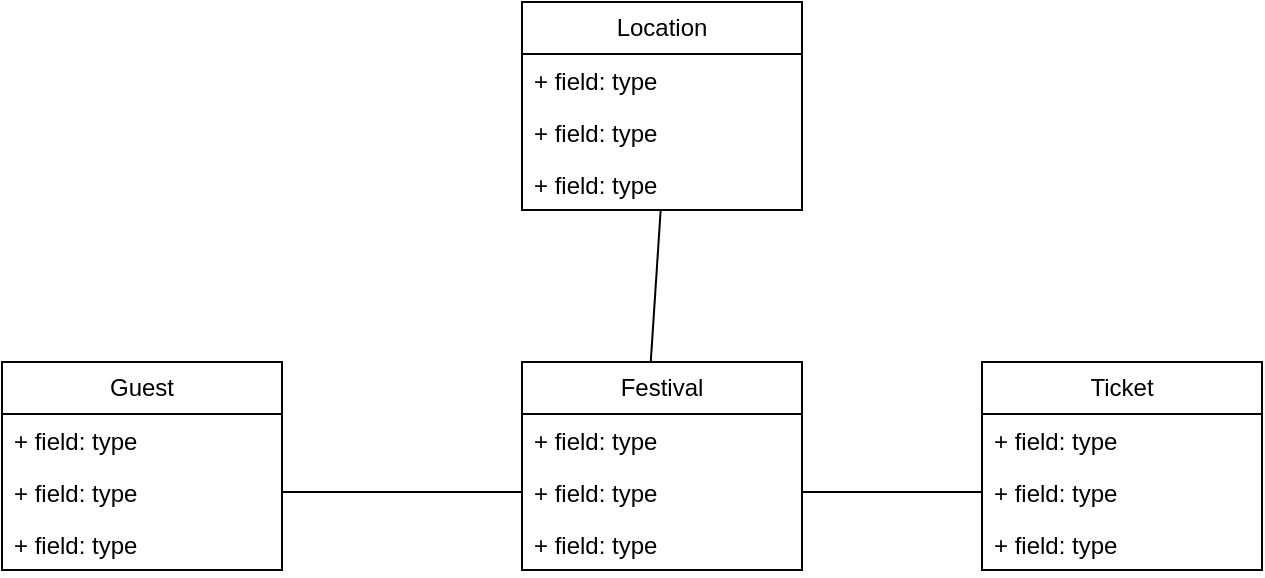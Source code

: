 <mxfile version="21.3.7" type="device">
  <diagram name="Page-1" id="3-hAL7DCcZ8-mN492_cr">
    <mxGraphModel dx="847" dy="502" grid="1" gridSize="10" guides="1" tooltips="1" connect="1" arrows="1" fold="1" page="1" pageScale="1" pageWidth="827" pageHeight="1169" math="0" shadow="0">
      <root>
        <mxCell id="0" />
        <mxCell id="1" parent="0" />
        <mxCell id="6jM3rLquw-8ME2cNLFSn-3" value="Guest" style="swimlane;fontStyle=0;childLayout=stackLayout;horizontal=1;startSize=26;fillColor=none;horizontalStack=0;resizeParent=1;resizeParentMax=0;resizeLast=0;collapsible=1;marginBottom=0;whiteSpace=wrap;html=1;" vertex="1" parent="1">
          <mxGeometry x="140" y="420" width="140" height="104" as="geometry" />
        </mxCell>
        <mxCell id="6jM3rLquw-8ME2cNLFSn-4" value="+ field: type" style="text;strokeColor=none;fillColor=none;align=left;verticalAlign=top;spacingLeft=4;spacingRight=4;overflow=hidden;rotatable=0;points=[[0,0.5],[1,0.5]];portConstraint=eastwest;whiteSpace=wrap;html=1;" vertex="1" parent="6jM3rLquw-8ME2cNLFSn-3">
          <mxGeometry y="26" width="140" height="26" as="geometry" />
        </mxCell>
        <mxCell id="6jM3rLquw-8ME2cNLFSn-5" value="+ field: type" style="text;strokeColor=none;fillColor=none;align=left;verticalAlign=top;spacingLeft=4;spacingRight=4;overflow=hidden;rotatable=0;points=[[0,0.5],[1,0.5]];portConstraint=eastwest;whiteSpace=wrap;html=1;" vertex="1" parent="6jM3rLquw-8ME2cNLFSn-3">
          <mxGeometry y="52" width="140" height="26" as="geometry" />
        </mxCell>
        <mxCell id="6jM3rLquw-8ME2cNLFSn-6" value="+ field: type" style="text;strokeColor=none;fillColor=none;align=left;verticalAlign=top;spacingLeft=4;spacingRight=4;overflow=hidden;rotatable=0;points=[[0,0.5],[1,0.5]];portConstraint=eastwest;whiteSpace=wrap;html=1;" vertex="1" parent="6jM3rLquw-8ME2cNLFSn-3">
          <mxGeometry y="78" width="140" height="26" as="geometry" />
        </mxCell>
        <mxCell id="6jM3rLquw-8ME2cNLFSn-7" value="Festival" style="swimlane;fontStyle=0;childLayout=stackLayout;horizontal=1;startSize=26;fillColor=none;horizontalStack=0;resizeParent=1;resizeParentMax=0;resizeLast=0;collapsible=1;marginBottom=0;whiteSpace=wrap;html=1;" vertex="1" parent="1">
          <mxGeometry x="400" y="420" width="140" height="104" as="geometry" />
        </mxCell>
        <mxCell id="6jM3rLquw-8ME2cNLFSn-8" value="+ field: type" style="text;strokeColor=none;fillColor=none;align=left;verticalAlign=top;spacingLeft=4;spacingRight=4;overflow=hidden;rotatable=0;points=[[0,0.5],[1,0.5]];portConstraint=eastwest;whiteSpace=wrap;html=1;" vertex="1" parent="6jM3rLquw-8ME2cNLFSn-7">
          <mxGeometry y="26" width="140" height="26" as="geometry" />
        </mxCell>
        <mxCell id="6jM3rLquw-8ME2cNLFSn-9" value="+ field: type" style="text;strokeColor=none;fillColor=none;align=left;verticalAlign=top;spacingLeft=4;spacingRight=4;overflow=hidden;rotatable=0;points=[[0,0.5],[1,0.5]];portConstraint=eastwest;whiteSpace=wrap;html=1;" vertex="1" parent="6jM3rLquw-8ME2cNLFSn-7">
          <mxGeometry y="52" width="140" height="26" as="geometry" />
        </mxCell>
        <mxCell id="6jM3rLquw-8ME2cNLFSn-10" value="+ field: type" style="text;strokeColor=none;fillColor=none;align=left;verticalAlign=top;spacingLeft=4;spacingRight=4;overflow=hidden;rotatable=0;points=[[0,0.5],[1,0.5]];portConstraint=eastwest;whiteSpace=wrap;html=1;" vertex="1" parent="6jM3rLquw-8ME2cNLFSn-7">
          <mxGeometry y="78" width="140" height="26" as="geometry" />
        </mxCell>
        <mxCell id="6jM3rLquw-8ME2cNLFSn-11" value="Location" style="swimlane;fontStyle=0;childLayout=stackLayout;horizontal=1;startSize=26;fillColor=none;horizontalStack=0;resizeParent=1;resizeParentMax=0;resizeLast=0;collapsible=1;marginBottom=0;whiteSpace=wrap;html=1;" vertex="1" parent="1">
          <mxGeometry x="400" y="240" width="140" height="104" as="geometry" />
        </mxCell>
        <mxCell id="6jM3rLquw-8ME2cNLFSn-12" value="+ field: type" style="text;strokeColor=none;fillColor=none;align=left;verticalAlign=top;spacingLeft=4;spacingRight=4;overflow=hidden;rotatable=0;points=[[0,0.5],[1,0.5]];portConstraint=eastwest;whiteSpace=wrap;html=1;" vertex="1" parent="6jM3rLquw-8ME2cNLFSn-11">
          <mxGeometry y="26" width="140" height="26" as="geometry" />
        </mxCell>
        <mxCell id="6jM3rLquw-8ME2cNLFSn-13" value="+ field: type" style="text;strokeColor=none;fillColor=none;align=left;verticalAlign=top;spacingLeft=4;spacingRight=4;overflow=hidden;rotatable=0;points=[[0,0.5],[1,0.5]];portConstraint=eastwest;whiteSpace=wrap;html=1;" vertex="1" parent="6jM3rLquw-8ME2cNLFSn-11">
          <mxGeometry y="52" width="140" height="26" as="geometry" />
        </mxCell>
        <mxCell id="6jM3rLquw-8ME2cNLFSn-14" value="+ field: type" style="text;strokeColor=none;fillColor=none;align=left;verticalAlign=top;spacingLeft=4;spacingRight=4;overflow=hidden;rotatable=0;points=[[0,0.5],[1,0.5]];portConstraint=eastwest;whiteSpace=wrap;html=1;" vertex="1" parent="6jM3rLquw-8ME2cNLFSn-11">
          <mxGeometry y="78" width="140" height="26" as="geometry" />
        </mxCell>
        <mxCell id="6jM3rLquw-8ME2cNLFSn-15" value="Ticket" style="swimlane;fontStyle=0;childLayout=stackLayout;horizontal=1;startSize=26;fillColor=none;horizontalStack=0;resizeParent=1;resizeParentMax=0;resizeLast=0;collapsible=1;marginBottom=0;whiteSpace=wrap;html=1;" vertex="1" parent="1">
          <mxGeometry x="630" y="420" width="140" height="104" as="geometry" />
        </mxCell>
        <mxCell id="6jM3rLquw-8ME2cNLFSn-16" value="+ field: type" style="text;strokeColor=none;fillColor=none;align=left;verticalAlign=top;spacingLeft=4;spacingRight=4;overflow=hidden;rotatable=0;points=[[0,0.5],[1,0.5]];portConstraint=eastwest;whiteSpace=wrap;html=1;" vertex="1" parent="6jM3rLquw-8ME2cNLFSn-15">
          <mxGeometry y="26" width="140" height="26" as="geometry" />
        </mxCell>
        <mxCell id="6jM3rLquw-8ME2cNLFSn-17" value="+ field: type" style="text;strokeColor=none;fillColor=none;align=left;verticalAlign=top;spacingLeft=4;spacingRight=4;overflow=hidden;rotatable=0;points=[[0,0.5],[1,0.5]];portConstraint=eastwest;whiteSpace=wrap;html=1;" vertex="1" parent="6jM3rLquw-8ME2cNLFSn-15">
          <mxGeometry y="52" width="140" height="26" as="geometry" />
        </mxCell>
        <mxCell id="6jM3rLquw-8ME2cNLFSn-18" value="+ field: type" style="text;strokeColor=none;fillColor=none;align=left;verticalAlign=top;spacingLeft=4;spacingRight=4;overflow=hidden;rotatable=0;points=[[0,0.5],[1,0.5]];portConstraint=eastwest;whiteSpace=wrap;html=1;" vertex="1" parent="6jM3rLquw-8ME2cNLFSn-15">
          <mxGeometry y="78" width="140" height="26" as="geometry" />
        </mxCell>
        <mxCell id="6jM3rLquw-8ME2cNLFSn-23" value="" style="endArrow=none;html=1;rounded=0;exitX=1;exitY=0.5;exitDx=0;exitDy=0;entryX=0;entryY=0.5;entryDx=0;entryDy=0;" edge="1" parent="1" source="6jM3rLquw-8ME2cNLFSn-5" target="6jM3rLquw-8ME2cNLFSn-9">
          <mxGeometry width="50" height="50" relative="1" as="geometry">
            <mxPoint x="490" y="350" as="sourcePoint" />
            <mxPoint x="540" y="300" as="targetPoint" />
          </mxGeometry>
        </mxCell>
        <mxCell id="6jM3rLquw-8ME2cNLFSn-25" value="" style="endArrow=none;html=1;rounded=0;exitX=0.46;exitY=-0.004;exitDx=0;exitDy=0;exitPerimeter=0;entryX=0.495;entryY=1.02;entryDx=0;entryDy=0;entryPerimeter=0;" edge="1" parent="1" source="6jM3rLquw-8ME2cNLFSn-7" target="6jM3rLquw-8ME2cNLFSn-14">
          <mxGeometry width="50" height="50" relative="1" as="geometry">
            <mxPoint x="490" y="350" as="sourcePoint" />
            <mxPoint x="540" y="300" as="targetPoint" />
          </mxGeometry>
        </mxCell>
        <mxCell id="6jM3rLquw-8ME2cNLFSn-26" value="" style="endArrow=none;html=1;rounded=0;exitX=1;exitY=0.5;exitDx=0;exitDy=0;entryX=0;entryY=0.5;entryDx=0;entryDy=0;" edge="1" parent="1" source="6jM3rLquw-8ME2cNLFSn-9" target="6jM3rLquw-8ME2cNLFSn-17">
          <mxGeometry width="50" height="50" relative="1" as="geometry">
            <mxPoint x="490" y="350" as="sourcePoint" />
            <mxPoint x="540" y="300" as="targetPoint" />
          </mxGeometry>
        </mxCell>
      </root>
    </mxGraphModel>
  </diagram>
</mxfile>
